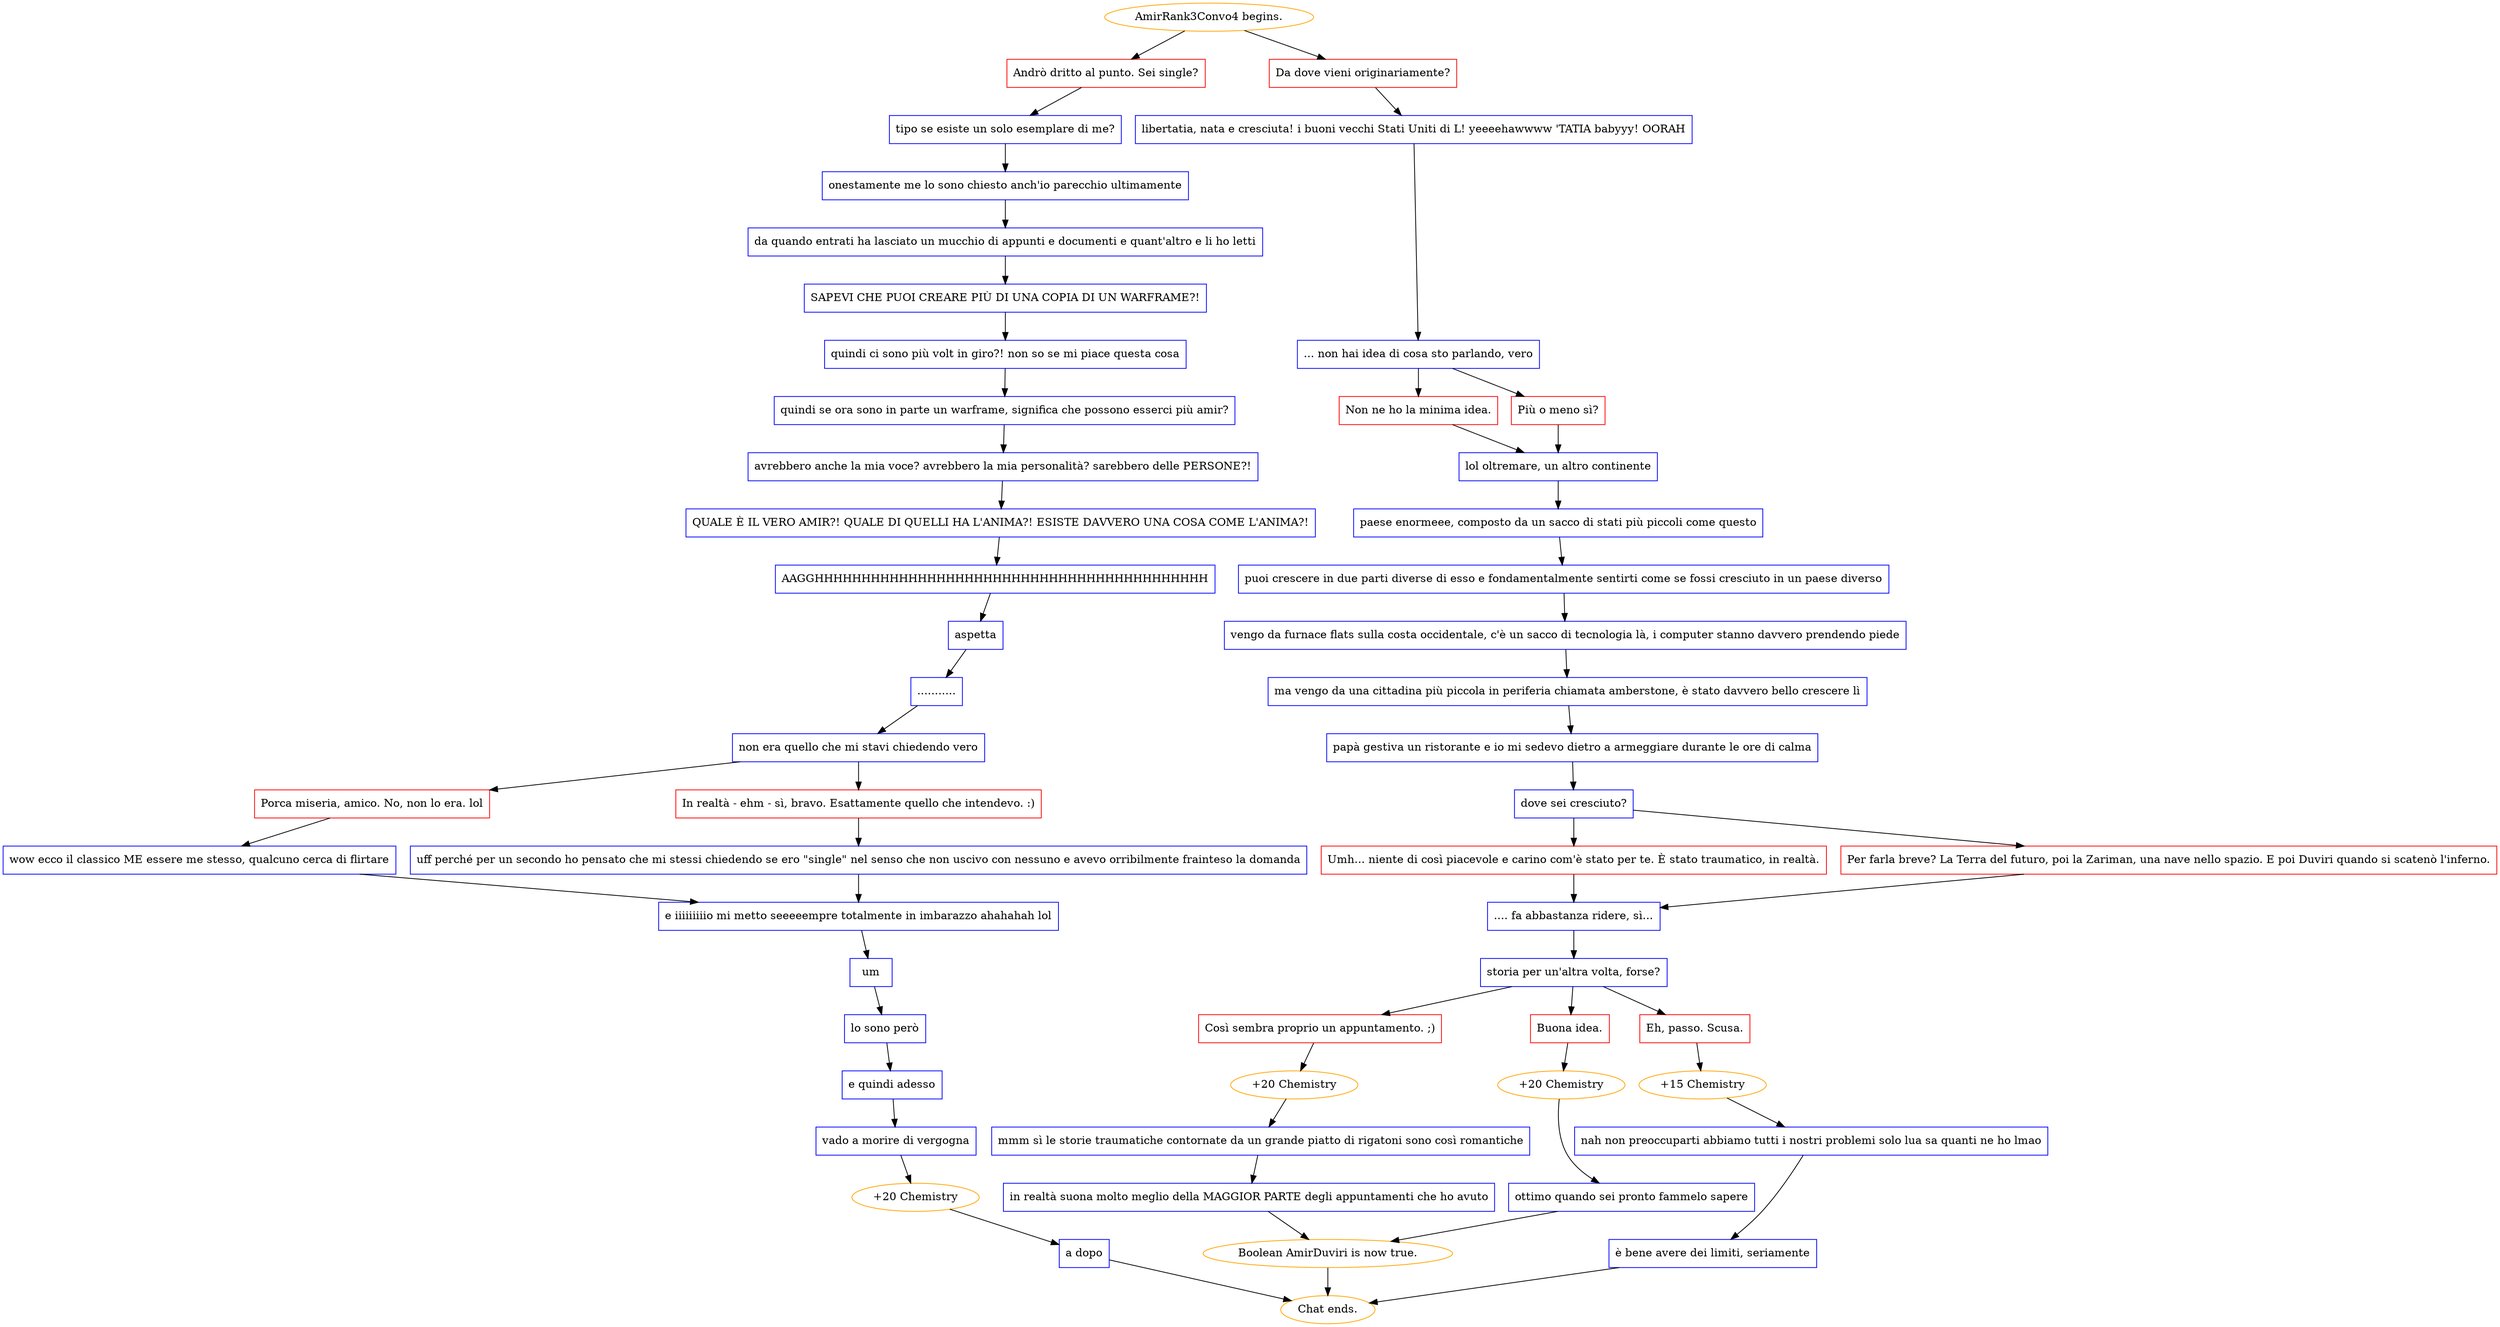 digraph {
	"AmirRank3Convo4 begins." [color=orange];
		"AmirRank3Convo4 begins." -> j2402649379;
		"AmirRank3Convo4 begins." -> j233859521;
	j2402649379 [label="Andrò dritto al punto. Sei single?",shape=box,color=red];
		j2402649379 -> j745145463;
	j233859521 [label="Da dove vieni originariamente?",shape=box,color=red];
		j233859521 -> j2274428744;
	j745145463 [label="tipo se esiste un solo esemplare di me?",shape=box,color=blue];
		j745145463 -> j2579778796;
	j2274428744 [label="libertatia, nata e cresciuta! i buoni vecchi Stati Uniti di L! yeeeehawwww 'TATIA babyyy! OORAH",shape=box,color=blue];
		j2274428744 -> j4134142372;
	j2579778796 [label="onestamente me lo sono chiesto anch'io parecchio ultimamente",shape=box,color=blue];
		j2579778796 -> j4284645096;
	j4134142372 [label="... non hai idea di cosa sto parlando, vero",shape=box,color=blue];
		j4134142372 -> j2686025815;
		j4134142372 -> j1987772377;
	j4284645096 [label="da quando entrati ha lasciato un mucchio di appunti e documenti e quant'altro e li ho letti",shape=box,color=blue];
		j4284645096 -> j3814455453;
	j2686025815 [label="Non ne ho la minima idea.",shape=box,color=red];
		j2686025815 -> j122000024;
	j1987772377 [label="Più o meno sì?",shape=box,color=red];
		j1987772377 -> j122000024;
	j3814455453 [label="SAPEVI CHE PUOI CREARE PIÙ DI UNA COPIA DI UN WARFRAME?!",shape=box,color=blue];
		j3814455453 -> j4067638063;
	j122000024 [label="lol oltremare, un altro continente",shape=box,color=blue];
		j122000024 -> j1000395967;
	j4067638063 [label="quindi ci sono più volt in giro?! non so se mi piace questa cosa",shape=box,color=blue];
		j4067638063 -> j2285942056;
	j1000395967 [label="paese enormeee, composto da un sacco di stati più piccoli come questo",shape=box,color=blue];
		j1000395967 -> j3138518503;
	j2285942056 [label="quindi se ora sono in parte un warframe, significa che possono esserci più amir?",shape=box,color=blue];
		j2285942056 -> j1842630565;
	j3138518503 [label="puoi crescere in due parti diverse di esso e fondamentalmente sentirti come se fossi cresciuto in un paese diverso",shape=box,color=blue];
		j3138518503 -> j936364005;
	j1842630565 [label="avrebbero anche la mia voce? avrebbero la mia personalità? sarebbero delle PERSONE?!",shape=box,color=blue];
		j1842630565 -> j132668849;
	j936364005 [label="vengo da furnace flats sulla costa occidentale, c'è un sacco di tecnologia là, i computer stanno davvero prendendo piede",shape=box,color=blue];
		j936364005 -> j2802716987;
	j132668849 [label="QUALE È IL VERO AMIR?! QUALE DI QUELLI HA L'ANIMA?! ESISTE DAVVERO UNA COSA COME L'ANIMA?!",shape=box,color=blue];
		j132668849 -> j1621840385;
	j2802716987 [label="ma vengo da una cittadina più piccola in periferia chiamata amberstone, è stato davvero bello crescere lì",shape=box,color=blue];
		j2802716987 -> j1401208269;
	j1621840385 [label="AAGGHHHHHHHHHHHHHHHHHHHHHHHHHHHHHHHHHHHHHHHHHH",shape=box,color=blue];
		j1621840385 -> j2476739961;
	j1401208269 [label="papà gestiva un ristorante e io mi sedevo dietro a armeggiare durante le ore di calma",shape=box,color=blue];
		j1401208269 -> j1642101127;
	j2476739961 [label="aspetta",shape=box,color=blue];
		j2476739961 -> j3961860340;
	j1642101127 [label="dove sei cresciuto?",shape=box,color=blue];
		j1642101127 -> j871898274;
		j1642101127 -> j2020229687;
	j3961860340 [label="...........",shape=box,color=blue];
		j3961860340 -> j3310666507;
	j871898274 [label="Umh... niente di così piacevole e carino com'è stato per te. È stato traumatico, in realtà.",shape=box,color=red];
		j871898274 -> j2227725481;
	j2020229687 [label="Per farla breve? La Terra del futuro, poi la Zariman, una nave nello spazio. E poi Duviri quando si scatenò l'inferno.",shape=box,color=red];
		j2020229687 -> j2227725481;
	j3310666507 [label="non era quello che mi stavi chiedendo vero",shape=box,color=blue];
		j3310666507 -> j13465986;
		j3310666507 -> j3546171702;
	j2227725481 [label=".... fa abbastanza ridere, sì...",shape=box,color=blue];
		j2227725481 -> j1168004205;
	j13465986 [label="Porca miseria, amico. No, non lo era. lol",shape=box,color=red];
		j13465986 -> j1472475472;
	j3546171702 [label="In realtà - ehm - sì, bravo. Esattamente quello che intendevo. :)",shape=box,color=red];
		j3546171702 -> j971796284;
	j1168004205 [label="storia per un'altra volta, forse?",shape=box,color=blue];
		j1168004205 -> j1261217506;
		j1168004205 -> j2373019592;
		j1168004205 -> j2398186852;
	j1472475472 [label="wow ecco il classico ME essere me stesso, qualcuno cerca di flirtare",shape=box,color=blue];
		j1472475472 -> j2560087025;
	j971796284 [label="uff perché per un secondo ho pensato che mi stessi chiedendo se ero \"single\" nel senso che non uscivo con nessuno e avevo orribilmente frainteso la domanda",shape=box,color=blue];
		j971796284 -> j2560087025;
	j1261217506 [label="Così sembra proprio un appuntamento. ;)",shape=box,color=red];
		j1261217506 -> j1208840307;
	j2373019592 [label="Buona idea.",shape=box,color=red];
		j2373019592 -> j3698543404;
	j2398186852 [label="Eh, passo. Scusa.",shape=box,color=red];
		j2398186852 -> j2285620132;
	j2560087025 [label="e iiiiiiiiio mi metto seeeeempre totalmente in imbarazzo ahahahah lol",shape=box,color=blue];
		j2560087025 -> j2817000821;
	j1208840307 [label="+20 Chemistry",color=orange];
		j1208840307 -> j3047233281;
	j3698543404 [label="+20 Chemistry",color=orange];
		j3698543404 -> j176094936;
	j2285620132 [label="+15 Chemistry",color=orange];
		j2285620132 -> j778984720;
	j2817000821 [label="um",shape=box,color=blue];
		j2817000821 -> j2680129244;
	j3047233281 [label="mmm sì le storie traumatiche contornate da un grande piatto di rigatoni sono così romantiche",shape=box,color=blue];
		j3047233281 -> j3958635582;
	j176094936 [label="ottimo quando sei pronto fammelo sapere",shape=box,color=blue];
		j176094936 -> j647457247;
	j778984720 [label="nah non preoccuparti abbiamo tutti i nostri problemi solo lua sa quanti ne ho lmao",shape=box,color=blue];
		j778984720 -> j788157575;
	j2680129244 [label="lo sono però",shape=box,color=blue];
		j2680129244 -> j132995803;
	j3958635582 [label="in realtà suona molto meglio della MAGGIOR PARTE degli appuntamenti che ho avuto",shape=box,color=blue];
		j3958635582 -> j647457247;
	j647457247 [label="Boolean AmirDuviri is now true.",color=orange];
		j647457247 -> "Chat ends.";
	j788157575 [label="è bene avere dei limiti, seriamente",shape=box,color=blue];
		j788157575 -> "Chat ends.";
	j132995803 [label="e quindi adesso",shape=box,color=blue];
		j132995803 -> j2321115536;
	"Chat ends." [color=orange];
	j2321115536 [label="vado a morire di vergogna",shape=box,color=blue];
		j2321115536 -> j1955429574;
	j1955429574 [label="+20 Chemistry",color=orange];
		j1955429574 -> j2167921962;
	j2167921962 [label="a dopo",shape=box,color=blue];
		j2167921962 -> "Chat ends.";
}